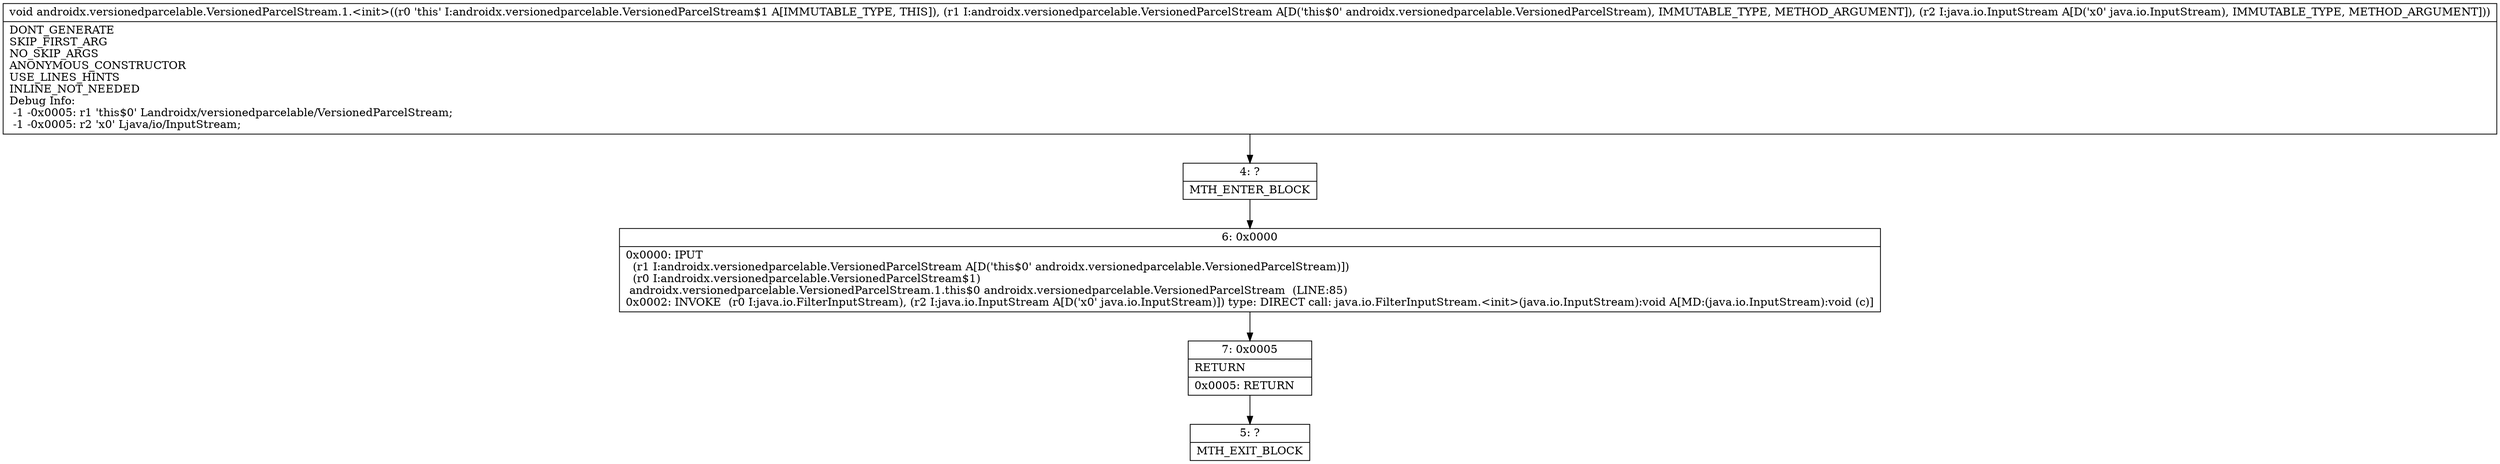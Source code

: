 digraph "CFG forandroidx.versionedparcelable.VersionedParcelStream.1.\<init\>(Landroidx\/versionedparcelable\/VersionedParcelStream;Ljava\/io\/InputStream;)V" {
Node_4 [shape=record,label="{4\:\ ?|MTH_ENTER_BLOCK\l}"];
Node_6 [shape=record,label="{6\:\ 0x0000|0x0000: IPUT  \l  (r1 I:androidx.versionedparcelable.VersionedParcelStream A[D('this$0' androidx.versionedparcelable.VersionedParcelStream)])\l  (r0 I:androidx.versionedparcelable.VersionedParcelStream$1)\l androidx.versionedparcelable.VersionedParcelStream.1.this$0 androidx.versionedparcelable.VersionedParcelStream  (LINE:85)\l0x0002: INVOKE  (r0 I:java.io.FilterInputStream), (r2 I:java.io.InputStream A[D('x0' java.io.InputStream)]) type: DIRECT call: java.io.FilterInputStream.\<init\>(java.io.InputStream):void A[MD:(java.io.InputStream):void (c)]\l}"];
Node_7 [shape=record,label="{7\:\ 0x0005|RETURN\l|0x0005: RETURN   \l}"];
Node_5 [shape=record,label="{5\:\ ?|MTH_EXIT_BLOCK\l}"];
MethodNode[shape=record,label="{void androidx.versionedparcelable.VersionedParcelStream.1.\<init\>((r0 'this' I:androidx.versionedparcelable.VersionedParcelStream$1 A[IMMUTABLE_TYPE, THIS]), (r1 I:androidx.versionedparcelable.VersionedParcelStream A[D('this$0' androidx.versionedparcelable.VersionedParcelStream), IMMUTABLE_TYPE, METHOD_ARGUMENT]), (r2 I:java.io.InputStream A[D('x0' java.io.InputStream), IMMUTABLE_TYPE, METHOD_ARGUMENT]))  | DONT_GENERATE\lSKIP_FIRST_ARG\lNO_SKIP_ARGS\lANONYMOUS_CONSTRUCTOR\lUSE_LINES_HINTS\lINLINE_NOT_NEEDED\lDebug Info:\l  \-1 \-0x0005: r1 'this$0' Landroidx\/versionedparcelable\/VersionedParcelStream;\l  \-1 \-0x0005: r2 'x0' Ljava\/io\/InputStream;\l}"];
MethodNode -> Node_4;Node_4 -> Node_6;
Node_6 -> Node_7;
Node_7 -> Node_5;
}

